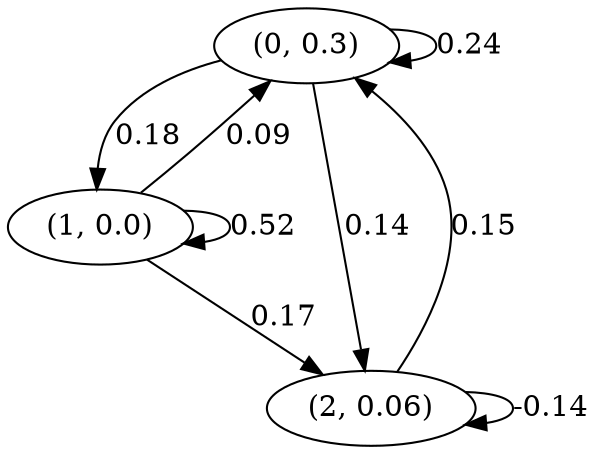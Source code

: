 digraph {
    0 [ label = "(0, 0.3)" ]
    1 [ label = "(1, 0.0)" ]
    2 [ label = "(2, 0.06)" ]
    0 -> 0 [ label = "0.24" ]
    1 -> 1 [ label = "0.52" ]
    2 -> 2 [ label = "-0.14" ]
    1 -> 0 [ label = "0.09" ]
    2 -> 0 [ label = "0.15" ]
    0 -> 1 [ label = "0.18" ]
    0 -> 2 [ label = "0.14" ]
    1 -> 2 [ label = "0.17" ]
}

